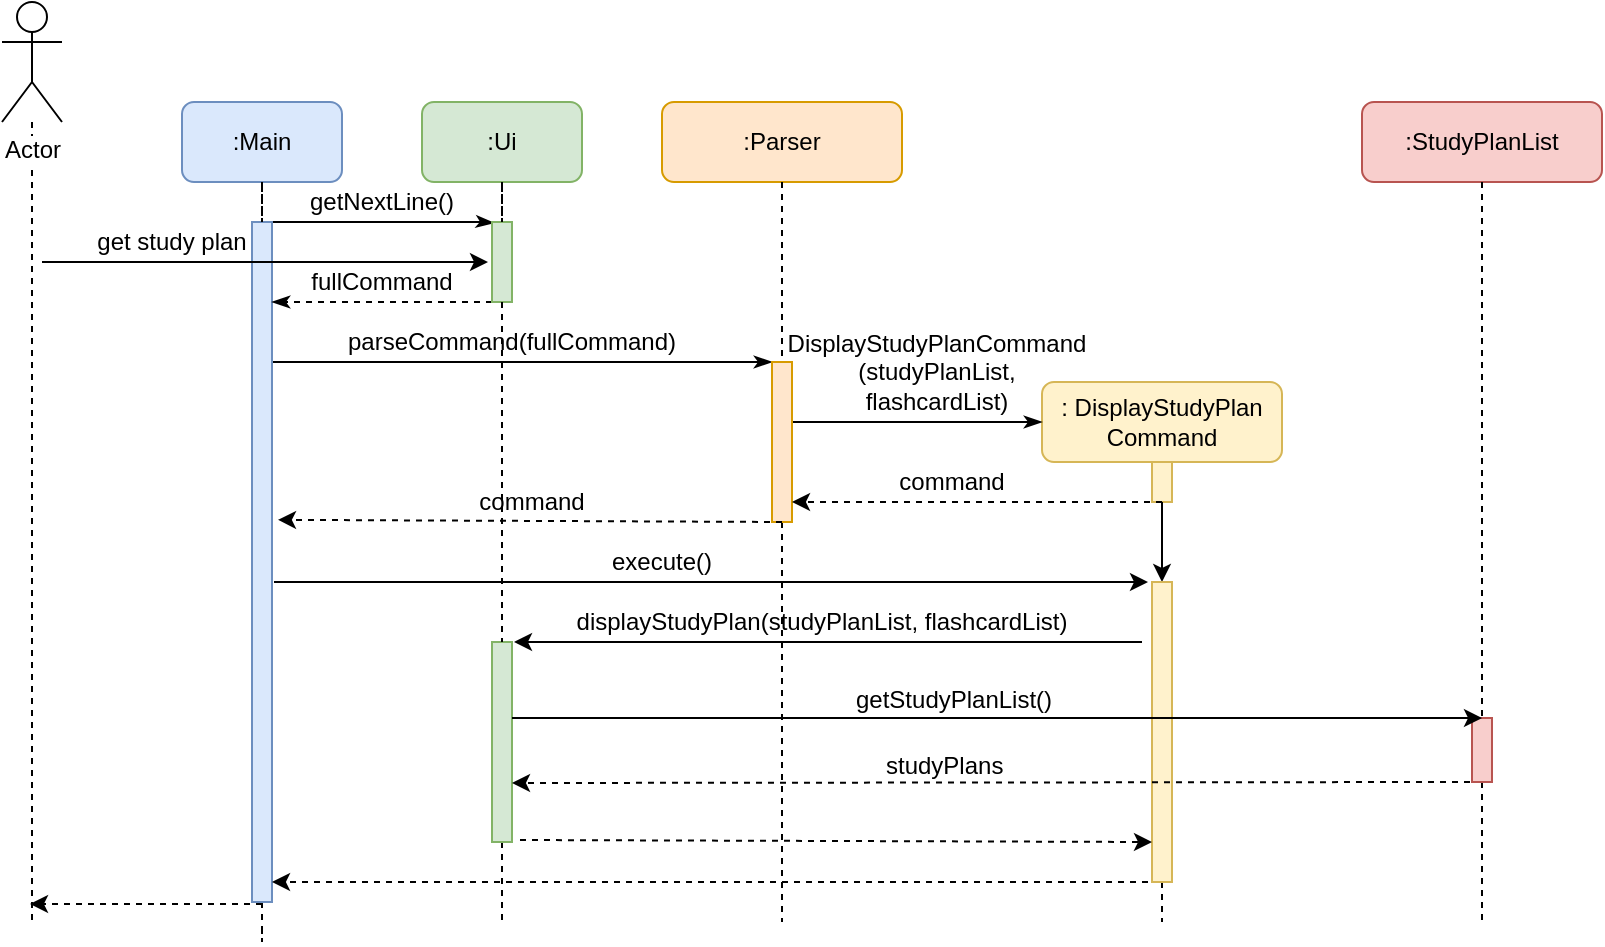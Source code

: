 <mxfile version="12.9.3" type="device"><diagram id="o_KrSBOa8JoWa7Z2Ccje" name="Page-1"><mxGraphModel dx="946" dy="596" grid="1" gridSize="10" guides="1" tooltips="1" connect="1" arrows="1" fold="1" page="1" pageScale="1" pageWidth="1169" pageHeight="827" math="0" shadow="0"><root><mxCell id="0"/><mxCell id="1" parent="0"/><mxCell id="TY5xW9ysp1mzQ-ZTCHtc-14" style="edgeStyle=orthogonalEdgeStyle;rounded=0;orthogonalLoop=1;jettySize=auto;html=1;dashed=1;endArrow=none;endFill=0;" parent="1" source="TY5xW9ysp1mzQ-ZTCHtc-1" edge="1"><mxGeometry relative="1" as="geometry"><mxPoint x="55" y="480" as="targetPoint"/></mxGeometry></mxCell><mxCell id="TY5xW9ysp1mzQ-ZTCHtc-1" value="Actor" style="shape=umlActor;verticalLabelPosition=bottom;labelBackgroundColor=#ffffff;verticalAlign=top;html=1;" parent="1" vertex="1"><mxGeometry x="40" y="20" width="30" height="60" as="geometry"/></mxCell><mxCell id="TY5xW9ysp1mzQ-ZTCHtc-17" style="edgeStyle=orthogonalEdgeStyle;rounded=0;orthogonalLoop=1;jettySize=auto;html=1;dashed=1;endArrow=none;endFill=0;" parent="1" source="TY5xW9ysp1mzQ-ZTCHtc-54" edge="1"><mxGeometry relative="1" as="geometry"><mxPoint x="620" y="480" as="targetPoint"/></mxGeometry></mxCell><mxCell id="3h6LNvSHF7SHqfMWuLYP-2" value="" style="edgeStyle=orthogonalEdgeStyle;rounded=0;orthogonalLoop=1;jettySize=auto;html=1;" edge="1" parent="1" source="TY5xW9ysp1mzQ-ZTCHtc-8" target="TY5xW9ysp1mzQ-ZTCHtc-54"><mxGeometry relative="1" as="geometry"/></mxCell><mxCell id="TY5xW9ysp1mzQ-ZTCHtc-8" value=":&amp;nbsp;DisplayStudyPlan&lt;br&gt;Command" style="rounded=1;whiteSpace=wrap;html=1;fillColor=#fff2cc;strokeColor=#d6b656;" parent="1" vertex="1"><mxGeometry x="560" y="210" width="120" height="40" as="geometry"/></mxCell><mxCell id="TY5xW9ysp1mzQ-ZTCHtc-18" style="edgeStyle=orthogonalEdgeStyle;rounded=0;orthogonalLoop=1;jettySize=auto;html=1;dashed=1;endArrow=none;endFill=0;" parent="1" source="TY5xW9ysp1mzQ-ZTCHtc-59" edge="1"><mxGeometry relative="1" as="geometry"><mxPoint x="780" y="480" as="targetPoint"/></mxGeometry></mxCell><mxCell id="TY5xW9ysp1mzQ-ZTCHtc-9" value=":StudyPlanList" style="rounded=1;whiteSpace=wrap;html=1;fillColor=#f8cecc;strokeColor=#b85450;" parent="1" vertex="1"><mxGeometry x="720" y="70" width="120" height="40" as="geometry"/></mxCell><mxCell id="TY5xW9ysp1mzQ-ZTCHtc-19" style="edgeStyle=orthogonalEdgeStyle;rounded=0;orthogonalLoop=1;jettySize=auto;html=1;dashed=1;endArrow=none;endFill=0;" parent="1" source="HmD74QbfQNnK9ySN9s8G-1" edge="1"><mxGeometry relative="1" as="geometry"><mxPoint x="290" y="480" as="targetPoint"/></mxGeometry></mxCell><mxCell id="TY5xW9ysp1mzQ-ZTCHtc-12" value=":Ui" style="rounded=1;whiteSpace=wrap;html=1;fillColor=#d5e8d4;strokeColor=#82b366;" parent="1" vertex="1"><mxGeometry x="250" y="70" width="80" height="40" as="geometry"/></mxCell><mxCell id="TY5xW9ysp1mzQ-ZTCHtc-23" style="edgeStyle=orthogonalEdgeStyle;rounded=0;orthogonalLoop=1;jettySize=auto;html=1;dashed=1;endArrow=none;endFill=0;" parent="1" source="TY5xW9ysp1mzQ-ZTCHtc-41" edge="1"><mxGeometry relative="1" as="geometry"><mxPoint x="430" y="480" as="targetPoint"/></mxGeometry></mxCell><mxCell id="TY5xW9ysp1mzQ-ZTCHtc-22" value=":Parser" style="rounded=1;whiteSpace=wrap;html=1;fillColor=#ffe6cc;strokeColor=#d79b00;" parent="1" vertex="1"><mxGeometry x="370" y="70" width="120" height="40" as="geometry"/></mxCell><mxCell id="TY5xW9ysp1mzQ-ZTCHtc-25" style="edgeStyle=orthogonalEdgeStyle;rounded=0;orthogonalLoop=1;jettySize=auto;html=1;dashed=1;endArrow=none;endFill=0;" parent="1" source="TY5xW9ysp1mzQ-ZTCHtc-26" edge="1"><mxGeometry relative="1" as="geometry"><mxPoint x="170" y="480" as="targetPoint"/></mxGeometry></mxCell><mxCell id="TY5xW9ysp1mzQ-ZTCHtc-24" value=":Main" style="rounded=1;whiteSpace=wrap;html=1;fillColor=#dae8fc;strokeColor=#6c8ebf;" parent="1" vertex="1"><mxGeometry x="130" y="70" width="80" height="40" as="geometry"/></mxCell><mxCell id="TY5xW9ysp1mzQ-ZTCHtc-28" style="edgeStyle=orthogonalEdgeStyle;rounded=0;orthogonalLoop=1;jettySize=auto;html=1;endArrow=classicThin;endFill=1;entryX=0.1;entryY=0.013;entryDx=0;entryDy=0;entryPerimeter=0;" parent="1" source="TY5xW9ysp1mzQ-ZTCHtc-26" target="TY5xW9ysp1mzQ-ZTCHtc-29" edge="1"><mxGeometry relative="1" as="geometry"><mxPoint x="280" y="130" as="targetPoint"/><Array as="points"><mxPoint x="280" y="130"/><mxPoint x="280" y="131"/></Array></mxGeometry></mxCell><mxCell id="TY5xW9ysp1mzQ-ZTCHtc-40" style="edgeStyle=orthogonalEdgeStyle;rounded=0;orthogonalLoop=1;jettySize=auto;html=1;endArrow=classicThin;endFill=1;" parent="1" source="TY5xW9ysp1mzQ-ZTCHtc-26" target="TY5xW9ysp1mzQ-ZTCHtc-41" edge="1"><mxGeometry relative="1" as="geometry"><mxPoint x="420" y="200" as="targetPoint"/><Array as="points"><mxPoint x="420" y="200"/><mxPoint x="420" y="200"/></Array></mxGeometry></mxCell><mxCell id="TY5xW9ysp1mzQ-ZTCHtc-26" value="" style="html=1;points=[];perimeter=orthogonalPerimeter;fillColor=#dae8fc;strokeColor=#6c8ebf;" parent="1" vertex="1"><mxGeometry x="165" y="130" width="10" height="340" as="geometry"/></mxCell><mxCell id="TY5xW9ysp1mzQ-ZTCHtc-27" style="edgeStyle=orthogonalEdgeStyle;rounded=0;orthogonalLoop=1;jettySize=auto;html=1;dashed=1;endArrow=none;endFill=0;" parent="1" source="TY5xW9ysp1mzQ-ZTCHtc-24" target="TY5xW9ysp1mzQ-ZTCHtc-26" edge="1"><mxGeometry relative="1" as="geometry"><mxPoint x="170" y="460" as="targetPoint"/><mxPoint x="170" y="110" as="sourcePoint"/></mxGeometry></mxCell><mxCell id="TY5xW9ysp1mzQ-ZTCHtc-35" style="edgeStyle=orthogonalEdgeStyle;rounded=0;orthogonalLoop=1;jettySize=auto;html=1;endArrow=classicThin;endFill=1;dashed=1;" parent="1" source="TY5xW9ysp1mzQ-ZTCHtc-29" target="TY5xW9ysp1mzQ-ZTCHtc-26" edge="1"><mxGeometry relative="1" as="geometry"><Array as="points"><mxPoint x="240" y="170"/><mxPoint x="240" y="170"/></Array></mxGeometry></mxCell><mxCell id="TY5xW9ysp1mzQ-ZTCHtc-29" value="" style="html=1;points=[];perimeter=orthogonalPerimeter;fillColor=#d5e8d4;strokeColor=#82b366;" parent="1" vertex="1"><mxGeometry x="285" y="130" width="10" height="40" as="geometry"/></mxCell><mxCell id="TY5xW9ysp1mzQ-ZTCHtc-30" style="edgeStyle=orthogonalEdgeStyle;rounded=0;orthogonalLoop=1;jettySize=auto;html=1;dashed=1;endArrow=none;endFill=0;" parent="1" source="TY5xW9ysp1mzQ-ZTCHtc-12" target="TY5xW9ysp1mzQ-ZTCHtc-29" edge="1"><mxGeometry relative="1" as="geometry"><mxPoint x="290" y="460" as="targetPoint"/><mxPoint x="290" y="110" as="sourcePoint"/></mxGeometry></mxCell><mxCell id="TY5xW9ysp1mzQ-ZTCHtc-36" value="getNextLine()" style="text;html=1;strokeColor=none;fillColor=none;align=center;verticalAlign=middle;whiteSpace=wrap;rounded=0;" parent="1" vertex="1"><mxGeometry x="210" y="110" width="40" height="20" as="geometry"/></mxCell><mxCell id="TY5xW9ysp1mzQ-ZTCHtc-37" value="" style="endArrow=classic;html=1;entryX=-0.2;entryY=0.5;entryDx=0;entryDy=0;entryPerimeter=0;" parent="1" target="TY5xW9ysp1mzQ-ZTCHtc-29" edge="1"><mxGeometry width="50" height="50" relative="1" as="geometry"><mxPoint x="60" y="150" as="sourcePoint"/><mxPoint x="164" y="150" as="targetPoint"/></mxGeometry></mxCell><mxCell id="TY5xW9ysp1mzQ-ZTCHtc-38" value="get study plan" style="text;html=1;strokeColor=none;fillColor=none;align=center;verticalAlign=middle;whiteSpace=wrap;rounded=0;" parent="1" vertex="1"><mxGeometry x="65" y="130" width="120" height="20" as="geometry"/></mxCell><mxCell id="TY5xW9ysp1mzQ-ZTCHtc-39" value="fullCommand" style="text;html=1;strokeColor=none;fillColor=none;align=center;verticalAlign=middle;whiteSpace=wrap;rounded=0;" parent="1" vertex="1"><mxGeometry x="185" y="150" width="90" height="20" as="geometry"/></mxCell><mxCell id="TY5xW9ysp1mzQ-ZTCHtc-47" style="edgeStyle=orthogonalEdgeStyle;rounded=0;orthogonalLoop=1;jettySize=auto;html=1;entryX=0;entryY=0.5;entryDx=0;entryDy=0;endArrow=classicThin;endFill=1;" parent="1" source="TY5xW9ysp1mzQ-ZTCHtc-41" target="TY5xW9ysp1mzQ-ZTCHtc-8" edge="1"><mxGeometry relative="1" as="geometry"><Array as="points"><mxPoint x="450" y="230"/><mxPoint x="450" y="230"/></Array></mxGeometry></mxCell><mxCell id="TY5xW9ysp1mzQ-ZTCHtc-41" value="" style="html=1;points=[];perimeter=orthogonalPerimeter;fillColor=#ffe6cc;strokeColor=#d79b00;" parent="1" vertex="1"><mxGeometry x="425" y="200" width="10" height="80" as="geometry"/></mxCell><mxCell id="TY5xW9ysp1mzQ-ZTCHtc-42" style="edgeStyle=orthogonalEdgeStyle;rounded=0;orthogonalLoop=1;jettySize=auto;html=1;dashed=1;endArrow=none;endFill=0;" parent="1" source="TY5xW9ysp1mzQ-ZTCHtc-22" target="TY5xW9ysp1mzQ-ZTCHtc-41" edge="1"><mxGeometry relative="1" as="geometry"><mxPoint x="430" y="450" as="targetPoint"/><mxPoint x="430" y="110" as="sourcePoint"/></mxGeometry></mxCell><mxCell id="TY5xW9ysp1mzQ-ZTCHtc-43" value="parseCommand(fullCommand)" style="text;html=1;strokeColor=none;fillColor=none;align=center;verticalAlign=middle;whiteSpace=wrap;rounded=0;" parent="1" vertex="1"><mxGeometry x="240" y="180" width="110" height="20" as="geometry"/></mxCell><mxCell id="TY5xW9ysp1mzQ-ZTCHtc-48" value="DisplayStudyPlanCommand&lt;br&gt;(studyPlanList,&lt;br&gt;flashcardList)" style="text;html=1;strokeColor=none;fillColor=none;align=center;verticalAlign=middle;whiteSpace=wrap;rounded=0;" parent="1" vertex="1"><mxGeometry x="440" y="190" width="135" height="30" as="geometry"/></mxCell><mxCell id="TY5xW9ysp1mzQ-ZTCHtc-49" value="" style="html=1;points=[];perimeter=orthogonalPerimeter;fillColor=#fff2cc;strokeColor=#d6b656;" parent="1" vertex="1"><mxGeometry x="615" y="250" width="10" height="20" as="geometry"/></mxCell><mxCell id="TY5xW9ysp1mzQ-ZTCHtc-52" value="command" style="text;html=1;strokeColor=none;fillColor=none;align=center;verticalAlign=middle;whiteSpace=wrap;rounded=0;" parent="1" vertex="1"><mxGeometry x="470" y="250" width="90" height="20" as="geometry"/></mxCell><mxCell id="TY5xW9ysp1mzQ-ZTCHtc-53" value="" style="endArrow=classic;html=1;" parent="1" edge="1"><mxGeometry width="50" height="50" relative="1" as="geometry"><mxPoint x="176" y="310" as="sourcePoint"/><mxPoint x="613" y="310" as="targetPoint"/></mxGeometry></mxCell><mxCell id="TY5xW9ysp1mzQ-ZTCHtc-54" value="" style="html=1;points=[];perimeter=orthogonalPerimeter;fillColor=#fff2cc;strokeColor=#d6b656;" parent="1" vertex="1"><mxGeometry x="615" y="310" width="10" height="150" as="geometry"/></mxCell><mxCell id="TY5xW9ysp1mzQ-ZTCHtc-55" style="edgeStyle=orthogonalEdgeStyle;rounded=0;orthogonalLoop=1;jettySize=auto;html=1;dashed=1;endArrow=none;endFill=0;" parent="1" source="TY5xW9ysp1mzQ-ZTCHtc-49" target="TY5xW9ysp1mzQ-ZTCHtc-54" edge="1"><mxGeometry relative="1" as="geometry"><mxPoint x="620" y="450" as="targetPoint"/><mxPoint x="620" y="270" as="sourcePoint"/></mxGeometry></mxCell><mxCell id="TY5xW9ysp1mzQ-ZTCHtc-56" value="execute()" style="text;html=1;strokeColor=none;fillColor=none;align=center;verticalAlign=middle;whiteSpace=wrap;rounded=0;" parent="1" vertex="1"><mxGeometry x="315" y="290" width="110" height="20" as="geometry"/></mxCell><mxCell id="TY5xW9ysp1mzQ-ZTCHtc-57" value="" style="endArrow=classic;html=1;exitX=0.5;exitY=1;exitDx=0;exitDy=0;exitPerimeter=0;dashed=1;entryX=1.3;entryY=0.438;entryDx=0;entryDy=0;entryPerimeter=0;" parent="1" source="TY5xW9ysp1mzQ-ZTCHtc-41" edge="1" target="TY5xW9ysp1mzQ-ZTCHtc-26"><mxGeometry width="50" height="50" relative="1" as="geometry"><mxPoint x="400" y="270" as="sourcePoint"/><mxPoint x="175" y="270" as="targetPoint"/></mxGeometry></mxCell><mxCell id="TY5xW9ysp1mzQ-ZTCHtc-58" value="command" style="text;html=1;strokeColor=none;fillColor=none;align=center;verticalAlign=middle;whiteSpace=wrap;rounded=0;" parent="1" vertex="1"><mxGeometry x="260" y="260" width="90" height="20" as="geometry"/></mxCell><mxCell id="TY5xW9ysp1mzQ-ZTCHtc-59" value="" style="html=1;points=[];perimeter=orthogonalPerimeter;fillColor=#f8cecc;strokeColor=#b85450;" parent="1" vertex="1"><mxGeometry x="775" y="378" width="10" height="32" as="geometry"/></mxCell><mxCell id="TY5xW9ysp1mzQ-ZTCHtc-60" style="edgeStyle=orthogonalEdgeStyle;rounded=0;orthogonalLoop=1;jettySize=auto;html=1;dashed=1;endArrow=none;endFill=0;" parent="1" source="TY5xW9ysp1mzQ-ZTCHtc-9" target="TY5xW9ysp1mzQ-ZTCHtc-59" edge="1"><mxGeometry relative="1" as="geometry"><mxPoint x="780" y="450" as="targetPoint"/><mxPoint x="780" y="110" as="sourcePoint"/></mxGeometry></mxCell><mxCell id="TY5xW9ysp1mzQ-ZTCHtc-63" value="displayStudyPlan(studyPlanList, flashcardList)" style="text;html=1;strokeColor=none;fillColor=none;align=center;verticalAlign=middle;whiteSpace=wrap;rounded=0;" parent="1" vertex="1"><mxGeometry x="310" y="320" width="280" height="20" as="geometry"/></mxCell><mxCell id="HmD74QbfQNnK9ySN9s8G-2" value="" style="endArrow=classic;html=1;" parent="1" edge="1"><mxGeometry width="50" height="50" relative="1" as="geometry"><mxPoint x="610" y="340" as="sourcePoint"/><mxPoint x="296" y="340" as="targetPoint"/></mxGeometry></mxCell><mxCell id="HmD74QbfQNnK9ySN9s8G-1" value="" style="html=1;points=[];perimeter=orthogonalPerimeter;fillColor=#d5e8d4;strokeColor=#82b366;" parent="1" vertex="1"><mxGeometry x="285" y="340" width="10" height="100" as="geometry"/></mxCell><mxCell id="HmD74QbfQNnK9ySN9s8G-4" style="edgeStyle=orthogonalEdgeStyle;rounded=0;orthogonalLoop=1;jettySize=auto;html=1;dashed=1;endArrow=none;endFill=0;" parent="1" source="TY5xW9ysp1mzQ-ZTCHtc-29" target="HmD74QbfQNnK9ySN9s8G-1" edge="1"><mxGeometry relative="1" as="geometry"><mxPoint x="290" y="480" as="targetPoint"/><mxPoint x="290" y="170" as="sourcePoint"/></mxGeometry></mxCell><mxCell id="HmD74QbfQNnK9ySN9s8G-6" value="" style="endArrow=classic;html=1;" parent="1" edge="1"><mxGeometry width="50" height="50" relative="1" as="geometry"><mxPoint x="295" y="378" as="sourcePoint"/><mxPoint x="780" y="378" as="targetPoint"/></mxGeometry></mxCell><mxCell id="HmD74QbfQNnK9ySN9s8G-7" value="getStudyPlanList()" style="text;html=1;" parent="1" vertex="1"><mxGeometry x="465" y="355" width="120" height="30" as="geometry"/></mxCell><mxCell id="HmD74QbfQNnK9ySN9s8G-10" value="" style="endArrow=classic;html=1;exitX=0;exitY=0.976;exitDx=0;exitDy=0;exitPerimeter=0;dashed=1;" parent="1" edge="1"><mxGeometry width="50" height="50" relative="1" as="geometry"><mxPoint x="774" y="409.992" as="sourcePoint"/><mxPoint x="295" y="410.5" as="targetPoint"/></mxGeometry></mxCell><mxCell id="HmD74QbfQNnK9ySN9s8G-11" value="studyPlans" style="text;html=1;" parent="1" vertex="1"><mxGeometry x="480" y="387.5" width="120" height="5" as="geometry"/></mxCell><mxCell id="HmD74QbfQNnK9ySN9s8G-12" value="" style="endArrow=classic;html=1;dashed=1;entryX=0.1;entryY=0.94;entryDx=0;entryDy=0;entryPerimeter=0;" parent="1" edge="1"><mxGeometry width="50" height="50" relative="1" as="geometry"><mxPoint x="299" y="439" as="sourcePoint"/><mxPoint x="615" y="440" as="targetPoint"/></mxGeometry></mxCell><mxCell id="HmD74QbfQNnK9ySN9s8G-13" value="" style="endArrow=classic;html=1;dashed=1;entryX=0.7;entryY=1;entryDx=0;entryDy=0;entryPerimeter=0;" parent="1" edge="1"><mxGeometry width="50" height="50" relative="1" as="geometry"><mxPoint x="613" y="460" as="sourcePoint"/><mxPoint x="175" y="460" as="targetPoint"/></mxGeometry></mxCell><mxCell id="dYp2_DCfjnx_KnRwiuFO-1" value="" style="endArrow=classic;html=1;dashed=1;" parent="1" edge="1"><mxGeometry width="50" height="50" relative="1" as="geometry"><mxPoint x="170" y="471" as="sourcePoint"/><mxPoint x="54" y="471" as="targetPoint"/></mxGeometry></mxCell><mxCell id="3h6LNvSHF7SHqfMWuLYP-1" value="" style="endArrow=classic;html=1;dashed=1;" edge="1" parent="1"><mxGeometry width="50" height="50" relative="1" as="geometry"><mxPoint x="620" y="270" as="sourcePoint"/><mxPoint x="435" y="270" as="targetPoint"/></mxGeometry></mxCell></root></mxGraphModel></diagram></mxfile>